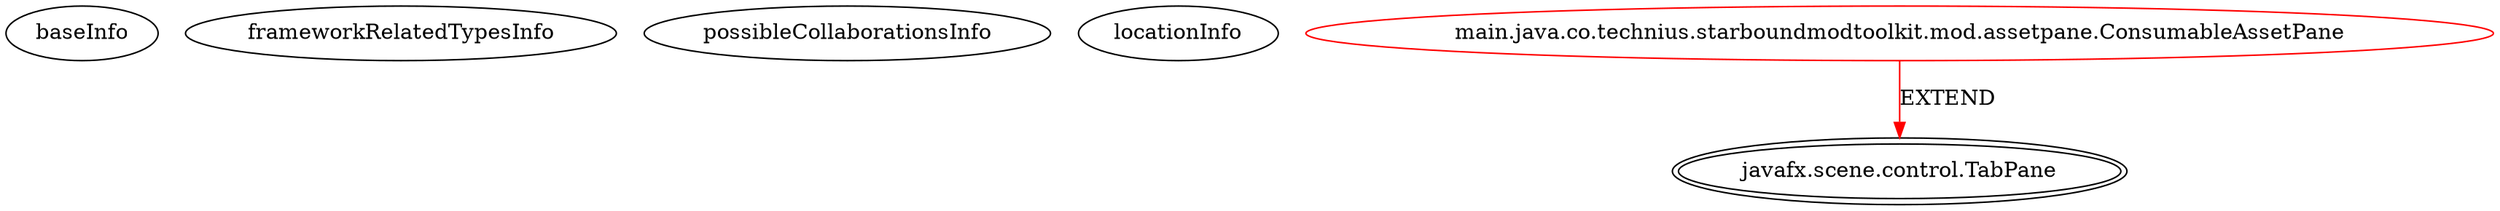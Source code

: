 digraph {
baseInfo[graphId=1424,category="extension_graph",isAnonymous=false,possibleRelation=false]
frameworkRelatedTypesInfo[0="javafx.scene.control.TabPane"]
possibleCollaborationsInfo[]
locationInfo[projectName="Technius-Starbound-Mod-Toolkit",filePath="/Technius-Starbound-Mod-Toolkit/Starbound-Mod-Toolkit-master/src/main/java/co/technius/starboundmodtoolkit/mod/assetpane/ConsumableAssetPane.java",contextSignature="ConsumableAssetPane",graphId="1424"]
0[label="main.java.co.technius.starboundmodtoolkit.mod.assetpane.ConsumableAssetPane",vertexType="ROOT_CLIENT_CLASS_DECLARATION",isFrameworkType=false,color=red]
1[label="javafx.scene.control.TabPane",vertexType="FRAMEWORK_CLASS_TYPE",isFrameworkType=true,peripheries=2]
0->1[label="EXTEND",color=red]
}
